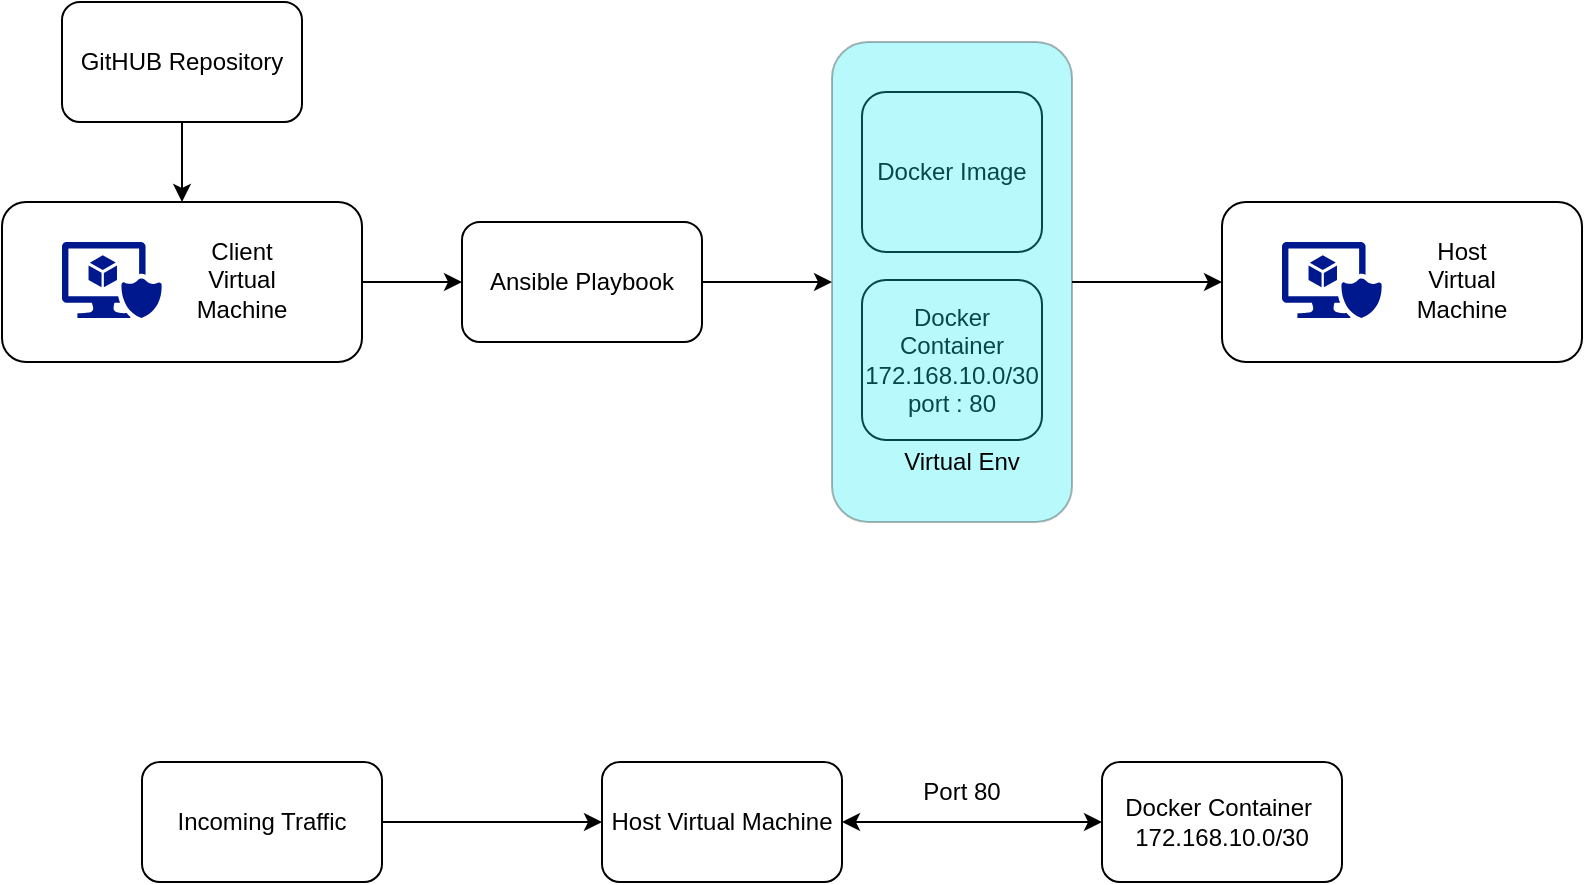 <mxfile version="24.0.7" type="device">
  <diagram name="Page-1" id="_ohCUvY7eNRvGOfRMdbF">
    <mxGraphModel dx="1312" dy="1114" grid="1" gridSize="10" guides="1" tooltips="1" connect="1" arrows="1" fold="1" page="1" pageScale="1" pageWidth="850" pageHeight="1100" math="0" shadow="0">
      <root>
        <mxCell id="0" />
        <mxCell id="1" parent="0" />
        <mxCell id="9YxMu2ehxk2YsTOFR92q-13" style="edgeStyle=orthogonalEdgeStyle;rounded=0;orthogonalLoop=1;jettySize=auto;html=1;exitX=1;exitY=0.5;exitDx=0;exitDy=0;entryX=0;entryY=0.5;entryDx=0;entryDy=0;" parent="1" source="9YxMu2ehxk2YsTOFR92q-1" target="9YxMu2ehxk2YsTOFR92q-7" edge="1">
          <mxGeometry relative="1" as="geometry" />
        </mxCell>
        <mxCell id="9YxMu2ehxk2YsTOFR92q-1" value="" style="rounded=1;whiteSpace=wrap;html=1;" parent="1" vertex="1">
          <mxGeometry x="40" y="120" width="180" height="80" as="geometry" />
        </mxCell>
        <mxCell id="9YxMu2ehxk2YsTOFR92q-2" value="" style="sketch=0;aspect=fixed;pointerEvents=1;shadow=0;dashed=0;html=1;strokeColor=none;labelPosition=center;verticalLabelPosition=bottom;verticalAlign=top;align=center;fillColor=#00188D;shape=mxgraph.mscae.enterprise.secure_virtual_machine" parent="1" vertex="1">
          <mxGeometry x="70" y="140" width="50" height="38" as="geometry" />
        </mxCell>
        <mxCell id="9YxMu2ehxk2YsTOFR92q-3" value="Client Virtual Machine" style="text;html=1;align=center;verticalAlign=middle;whiteSpace=wrap;rounded=0;" parent="1" vertex="1">
          <mxGeometry x="130" y="144" width="60" height="30" as="geometry" />
        </mxCell>
        <mxCell id="9YxMu2ehxk2YsTOFR92q-4" value="" style="rounded=1;whiteSpace=wrap;html=1;" parent="1" vertex="1">
          <mxGeometry x="650" y="120" width="180" height="80" as="geometry" />
        </mxCell>
        <mxCell id="9YxMu2ehxk2YsTOFR92q-5" value="" style="sketch=0;aspect=fixed;pointerEvents=1;shadow=0;dashed=0;html=1;strokeColor=none;labelPosition=center;verticalLabelPosition=bottom;verticalAlign=top;align=center;fillColor=#00188D;shape=mxgraph.mscae.enterprise.secure_virtual_machine" parent="1" vertex="1">
          <mxGeometry x="680" y="140" width="50" height="38" as="geometry" />
        </mxCell>
        <mxCell id="9YxMu2ehxk2YsTOFR92q-6" value="Host Virtual Machine" style="text;html=1;align=center;verticalAlign=middle;whiteSpace=wrap;rounded=0;" parent="1" vertex="1">
          <mxGeometry x="740" y="144" width="60" height="30" as="geometry" />
        </mxCell>
        <mxCell id="9YxMu2ehxk2YsTOFR92q-16" style="edgeStyle=orthogonalEdgeStyle;rounded=0;orthogonalLoop=1;jettySize=auto;html=1;exitX=1;exitY=0.5;exitDx=0;exitDy=0;entryX=0;entryY=0.5;entryDx=0;entryDy=0;" parent="1" source="9YxMu2ehxk2YsTOFR92q-7" target="9YxMu2ehxk2YsTOFR92q-11" edge="1">
          <mxGeometry relative="1" as="geometry" />
        </mxCell>
        <mxCell id="9YxMu2ehxk2YsTOFR92q-7" value="Ansible Playbook" style="rounded=1;whiteSpace=wrap;html=1;" parent="1" vertex="1">
          <mxGeometry x="270" y="130" width="120" height="60" as="geometry" />
        </mxCell>
        <mxCell id="9YxMu2ehxk2YsTOFR92q-9" value="Docker Image" style="rounded=1;whiteSpace=wrap;html=1;" parent="1" vertex="1">
          <mxGeometry x="470" y="65" width="90" height="80" as="geometry" />
        </mxCell>
        <mxCell id="9YxMu2ehxk2YsTOFR92q-10" value="Docker Container&lt;br&gt;172.168.10.0/30&lt;br&gt;port : 80" style="rounded=1;whiteSpace=wrap;html=1;" parent="1" vertex="1">
          <mxGeometry x="470" y="159" width="90" height="80" as="geometry" />
        </mxCell>
        <mxCell id="9YxMu2ehxk2YsTOFR92q-15" style="edgeStyle=orthogonalEdgeStyle;rounded=0;orthogonalLoop=1;jettySize=auto;html=1;exitX=1;exitY=0.5;exitDx=0;exitDy=0;entryX=0;entryY=0.5;entryDx=0;entryDy=0;" parent="1" source="9YxMu2ehxk2YsTOFR92q-11" target="9YxMu2ehxk2YsTOFR92q-4" edge="1">
          <mxGeometry relative="1" as="geometry" />
        </mxCell>
        <mxCell id="9YxMu2ehxk2YsTOFR92q-11" value="" style="rounded=1;whiteSpace=wrap;html=1;opacity=30;fillColor=#14ECF0;" parent="1" vertex="1">
          <mxGeometry x="455" y="40" width="120" height="240" as="geometry" />
        </mxCell>
        <mxCell id="9YxMu2ehxk2YsTOFR92q-12" value="Virtual Env" style="text;html=1;align=center;verticalAlign=middle;whiteSpace=wrap;rounded=0;" parent="1" vertex="1">
          <mxGeometry x="490" y="235" width="60" height="30" as="geometry" />
        </mxCell>
        <mxCell id="9YxMu2ehxk2YsTOFR92q-18" value="Docker Container&amp;nbsp;&lt;br&gt;172.168.10.0/30" style="rounded=1;whiteSpace=wrap;html=1;" parent="1" vertex="1">
          <mxGeometry x="590" y="400" width="120" height="60" as="geometry" />
        </mxCell>
        <mxCell id="9YxMu2ehxk2YsTOFR92q-21" style="edgeStyle=orthogonalEdgeStyle;rounded=0;orthogonalLoop=1;jettySize=auto;html=1;exitX=1;exitY=0.5;exitDx=0;exitDy=0;entryX=0;entryY=0.5;entryDx=0;entryDy=0;" parent="1" source="9YxMu2ehxk2YsTOFR92q-19" target="9YxMu2ehxk2YsTOFR92q-20" edge="1">
          <mxGeometry relative="1" as="geometry" />
        </mxCell>
        <mxCell id="9YxMu2ehxk2YsTOFR92q-19" value="Incoming Traffic" style="rounded=1;whiteSpace=wrap;html=1;" parent="1" vertex="1">
          <mxGeometry x="110" y="400" width="120" height="60" as="geometry" />
        </mxCell>
        <mxCell id="9YxMu2ehxk2YsTOFR92q-20" value="Host Virtual Machine" style="rounded=1;whiteSpace=wrap;html=1;" parent="1" vertex="1">
          <mxGeometry x="340" y="400" width="120" height="60" as="geometry" />
        </mxCell>
        <mxCell id="9YxMu2ehxk2YsTOFR92q-24" value="Port 80" style="text;html=1;align=center;verticalAlign=middle;whiteSpace=wrap;rounded=0;" parent="1" vertex="1">
          <mxGeometry x="490" y="400" width="60" height="30" as="geometry" />
        </mxCell>
        <mxCell id="9YxMu2ehxk2YsTOFR92q-26" value="" style="endArrow=classic;startArrow=classic;html=1;rounded=0;exitX=1;exitY=0.5;exitDx=0;exitDy=0;entryX=0;entryY=0.5;entryDx=0;entryDy=0;" parent="1" source="9YxMu2ehxk2YsTOFR92q-20" target="9YxMu2ehxk2YsTOFR92q-18" edge="1">
          <mxGeometry width="50" height="50" relative="1" as="geometry">
            <mxPoint x="470" y="400" as="sourcePoint" />
            <mxPoint x="470" y="230" as="targetPoint" />
          </mxGeometry>
        </mxCell>
        <mxCell id="k63f7DkLL8coq6ddy3Kb-3" style="edgeStyle=orthogonalEdgeStyle;rounded=0;orthogonalLoop=1;jettySize=auto;html=1;exitX=0.5;exitY=1;exitDx=0;exitDy=0;entryX=0.5;entryY=0;entryDx=0;entryDy=0;" edge="1" parent="1" source="k63f7DkLL8coq6ddy3Kb-1" target="9YxMu2ehxk2YsTOFR92q-1">
          <mxGeometry relative="1" as="geometry" />
        </mxCell>
        <mxCell id="k63f7DkLL8coq6ddy3Kb-1" value="GitHUB Repository" style="rounded=1;whiteSpace=wrap;html=1;" vertex="1" parent="1">
          <mxGeometry x="70" y="20" width="120" height="60" as="geometry" />
        </mxCell>
      </root>
    </mxGraphModel>
  </diagram>
</mxfile>
